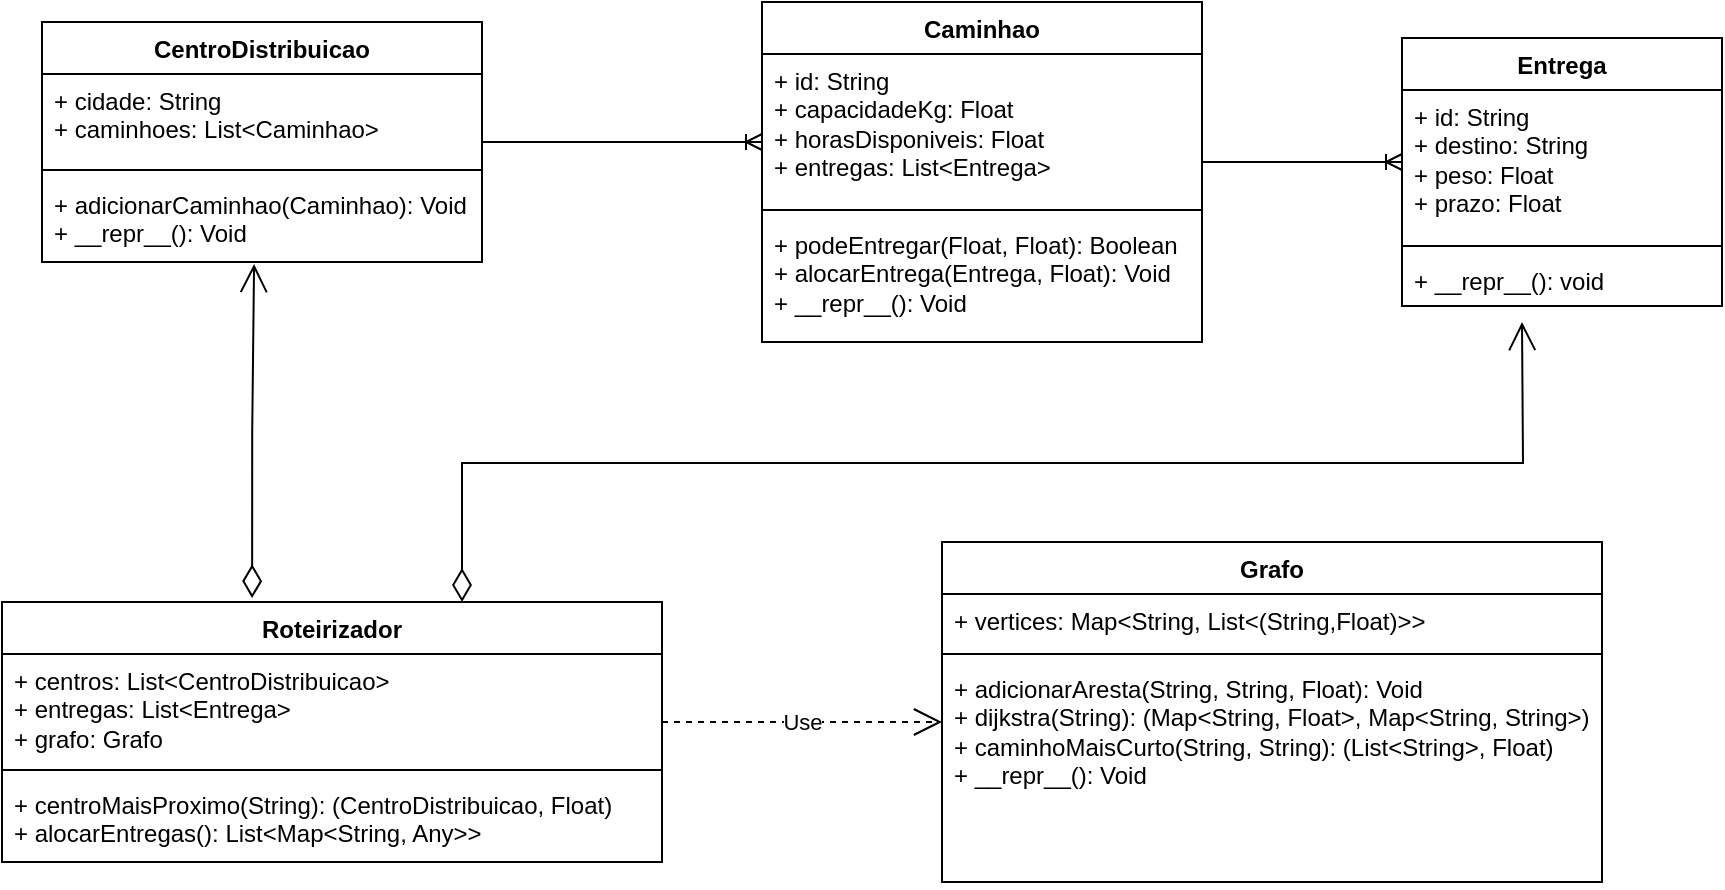 <mxfile version="26.0.9">
  <diagram name="Página-1" id="p66JWLEcF46K4zpxFjEf">
    <mxGraphModel dx="1600" dy="800" grid="1" gridSize="10" guides="1" tooltips="1" connect="1" arrows="1" fold="1" page="1" pageScale="1" pageWidth="827" pageHeight="1169" math="0" shadow="0">
      <root>
        <mxCell id="0" />
        <mxCell id="1" parent="0" />
        <mxCell id="1vnyESjUa7JjDQVaXGnN-6" value="Entrega" style="swimlane;fontStyle=1;align=center;verticalAlign=top;childLayout=stackLayout;horizontal=1;startSize=26;horizontalStack=0;resizeParent=1;resizeParentMax=0;resizeLast=0;collapsible=1;marginBottom=0;whiteSpace=wrap;html=1;" vertex="1" parent="1">
          <mxGeometry x="730" y="88" width="160" height="134" as="geometry" />
        </mxCell>
        <mxCell id="1vnyESjUa7JjDQVaXGnN-7" value="+ id: String&lt;div&gt;+ destino: String&lt;/div&gt;&lt;div&gt;+ peso: Float&lt;/div&gt;&lt;div&gt;+ prazo: Float&lt;/div&gt;" style="text;strokeColor=none;fillColor=none;align=left;verticalAlign=top;spacingLeft=4;spacingRight=4;overflow=hidden;rotatable=0;points=[[0,0.5],[1,0.5]];portConstraint=eastwest;whiteSpace=wrap;html=1;" vertex="1" parent="1vnyESjUa7JjDQVaXGnN-6">
          <mxGeometry y="26" width="160" height="74" as="geometry" />
        </mxCell>
        <mxCell id="1vnyESjUa7JjDQVaXGnN-8" value="" style="line;strokeWidth=1;fillColor=none;align=left;verticalAlign=middle;spacingTop=-1;spacingLeft=3;spacingRight=3;rotatable=0;labelPosition=right;points=[];portConstraint=eastwest;strokeColor=inherit;" vertex="1" parent="1vnyESjUa7JjDQVaXGnN-6">
          <mxGeometry y="100" width="160" height="8" as="geometry" />
        </mxCell>
        <mxCell id="1vnyESjUa7JjDQVaXGnN-9" value="+ __repr__(): void" style="text;strokeColor=none;fillColor=none;align=left;verticalAlign=top;spacingLeft=4;spacingRight=4;overflow=hidden;rotatable=0;points=[[0,0.5],[1,0.5]];portConstraint=eastwest;whiteSpace=wrap;html=1;" vertex="1" parent="1vnyESjUa7JjDQVaXGnN-6">
          <mxGeometry y="108" width="160" height="26" as="geometry" />
        </mxCell>
        <mxCell id="1vnyESjUa7JjDQVaXGnN-10" value="Caminhao" style="swimlane;fontStyle=1;align=center;verticalAlign=top;childLayout=stackLayout;horizontal=1;startSize=26;horizontalStack=0;resizeParent=1;resizeParentMax=0;resizeLast=0;collapsible=1;marginBottom=0;whiteSpace=wrap;html=1;" vertex="1" parent="1">
          <mxGeometry x="410" y="70" width="220" height="170" as="geometry" />
        </mxCell>
        <mxCell id="1vnyESjUa7JjDQVaXGnN-11" value="+ id: String&lt;div&gt;+ capacidadeKg: Float&lt;/div&gt;&lt;div&gt;+ horasDisponiveis: Float&lt;/div&gt;&lt;div&gt;+ entregas: List&amp;lt;Entrega&amp;gt;&lt;/div&gt;" style="text;strokeColor=none;fillColor=none;align=left;verticalAlign=top;spacingLeft=4;spacingRight=4;overflow=hidden;rotatable=0;points=[[0,0.5],[1,0.5]];portConstraint=eastwest;whiteSpace=wrap;html=1;" vertex="1" parent="1vnyESjUa7JjDQVaXGnN-10">
          <mxGeometry y="26" width="220" height="74" as="geometry" />
        </mxCell>
        <mxCell id="1vnyESjUa7JjDQVaXGnN-12" value="" style="line;strokeWidth=1;fillColor=none;align=left;verticalAlign=middle;spacingTop=-1;spacingLeft=3;spacingRight=3;rotatable=0;labelPosition=right;points=[];portConstraint=eastwest;strokeColor=inherit;" vertex="1" parent="1vnyESjUa7JjDQVaXGnN-10">
          <mxGeometry y="100" width="220" height="8" as="geometry" />
        </mxCell>
        <mxCell id="1vnyESjUa7JjDQVaXGnN-13" value="+ podeEntregar(Float, Float): Boolean&lt;div&gt;+&amp;nbsp;alocarEntrega(Entrega, Float): Void&lt;/div&gt;&lt;div&gt;+&amp;nbsp;__repr__(): Void&lt;/div&gt;" style="text;strokeColor=none;fillColor=none;align=left;verticalAlign=top;spacingLeft=4;spacingRight=4;overflow=hidden;rotatable=0;points=[[0,0.5],[1,0.5]];portConstraint=eastwest;whiteSpace=wrap;html=1;" vertex="1" parent="1vnyESjUa7JjDQVaXGnN-10">
          <mxGeometry y="108" width="220" height="62" as="geometry" />
        </mxCell>
        <mxCell id="1vnyESjUa7JjDQVaXGnN-18" value="CentroDistribuicao" style="swimlane;fontStyle=1;align=center;verticalAlign=top;childLayout=stackLayout;horizontal=1;startSize=26;horizontalStack=0;resizeParent=1;resizeParentMax=0;resizeLast=0;collapsible=1;marginBottom=0;whiteSpace=wrap;html=1;" vertex="1" parent="1">
          <mxGeometry x="50" y="80" width="220" height="120" as="geometry" />
        </mxCell>
        <mxCell id="1vnyESjUa7JjDQVaXGnN-19" value="&lt;div&gt;+ cidade: String&lt;/div&gt;&lt;div&gt;+ caminhoes: List&amp;lt;Caminhao&amp;gt;&lt;/div&gt;" style="text;strokeColor=none;fillColor=none;align=left;verticalAlign=top;spacingLeft=4;spacingRight=4;overflow=hidden;rotatable=0;points=[[0,0.5],[1,0.5]];portConstraint=eastwest;whiteSpace=wrap;html=1;" vertex="1" parent="1vnyESjUa7JjDQVaXGnN-18">
          <mxGeometry y="26" width="220" height="44" as="geometry" />
        </mxCell>
        <mxCell id="1vnyESjUa7JjDQVaXGnN-20" value="" style="line;strokeWidth=1;fillColor=none;align=left;verticalAlign=middle;spacingTop=-1;spacingLeft=3;spacingRight=3;rotatable=0;labelPosition=right;points=[];portConstraint=eastwest;strokeColor=inherit;" vertex="1" parent="1vnyESjUa7JjDQVaXGnN-18">
          <mxGeometry y="70" width="220" height="8" as="geometry" />
        </mxCell>
        <mxCell id="1vnyESjUa7JjDQVaXGnN-21" value="&lt;div&gt;+ adicionarCaminhao(Caminhao): Void&lt;/div&gt;&lt;div&gt;+ __repr__(): Void&lt;/div&gt;" style="text;strokeColor=none;fillColor=none;align=left;verticalAlign=top;spacingLeft=4;spacingRight=4;overflow=hidden;rotatable=0;points=[[0,0.5],[1,0.5]];portConstraint=eastwest;whiteSpace=wrap;html=1;" vertex="1" parent="1vnyESjUa7JjDQVaXGnN-18">
          <mxGeometry y="78" width="220" height="42" as="geometry" />
        </mxCell>
        <mxCell id="1vnyESjUa7JjDQVaXGnN-22" value="Grafo" style="swimlane;fontStyle=1;align=center;verticalAlign=top;childLayout=stackLayout;horizontal=1;startSize=26;horizontalStack=0;resizeParent=1;resizeParentMax=0;resizeLast=0;collapsible=1;marginBottom=0;whiteSpace=wrap;html=1;" vertex="1" parent="1">
          <mxGeometry x="500" y="340" width="330" height="170" as="geometry" />
        </mxCell>
        <mxCell id="1vnyESjUa7JjDQVaXGnN-23" value="&lt;div&gt;&lt;span style=&quot;background-color: transparent; color: light-dark(rgb(0, 0, 0), rgb(255, 255, 255));&quot;&gt;+ vertices: Map&amp;lt;String, List&amp;lt;(String,Float)&amp;gt;&amp;gt;&lt;/span&gt;&lt;/div&gt;" style="text;strokeColor=none;fillColor=none;align=left;verticalAlign=top;spacingLeft=4;spacingRight=4;overflow=hidden;rotatable=0;points=[[0,0.5],[1,0.5]];portConstraint=eastwest;whiteSpace=wrap;html=1;" vertex="1" parent="1vnyESjUa7JjDQVaXGnN-22">
          <mxGeometry y="26" width="330" height="26" as="geometry" />
        </mxCell>
        <mxCell id="1vnyESjUa7JjDQVaXGnN-24" value="" style="line;strokeWidth=1;fillColor=none;align=left;verticalAlign=middle;spacingTop=-1;spacingLeft=3;spacingRight=3;rotatable=0;labelPosition=right;points=[];portConstraint=eastwest;strokeColor=inherit;" vertex="1" parent="1vnyESjUa7JjDQVaXGnN-22">
          <mxGeometry y="52" width="330" height="8" as="geometry" />
        </mxCell>
        <mxCell id="1vnyESjUa7JjDQVaXGnN-25" value="&lt;div&gt;+ adicionarAresta(String, String, Float): Void&lt;/div&gt;&lt;div&gt;+ dijkstra(String): (Map&amp;lt;String, Float&amp;gt;, Map&amp;lt;String, String&amp;gt;)&lt;/div&gt;&lt;div&gt;+ caminhoMaisCurto(String, String): (List&amp;lt;String&amp;gt;, Float)&lt;/div&gt;&lt;div&gt;+ __repr__(): Void&lt;/div&gt;" style="text;strokeColor=none;fillColor=none;align=left;verticalAlign=top;spacingLeft=4;spacingRight=4;overflow=hidden;rotatable=0;points=[[0,0.5],[1,0.5]];portConstraint=eastwest;whiteSpace=wrap;html=1;" vertex="1" parent="1vnyESjUa7JjDQVaXGnN-22">
          <mxGeometry y="60" width="330" height="110" as="geometry" />
        </mxCell>
        <mxCell id="1vnyESjUa7JjDQVaXGnN-26" value="Roteirizador" style="swimlane;fontStyle=1;align=center;verticalAlign=top;childLayout=stackLayout;horizontal=1;startSize=26;horizontalStack=0;resizeParent=1;resizeParentMax=0;resizeLast=0;collapsible=1;marginBottom=0;whiteSpace=wrap;html=1;" vertex="1" parent="1">
          <mxGeometry x="30" y="370" width="330" height="130" as="geometry" />
        </mxCell>
        <mxCell id="1vnyESjUa7JjDQVaXGnN-27" value="&lt;div&gt;+ centros: List&amp;lt;CentroDistribuicao&amp;gt;&lt;/div&gt;&lt;div&gt;+ entregas: List&amp;lt;Entrega&amp;gt;&lt;/div&gt;&lt;div&gt;+ grafo: Grafo&lt;/div&gt;" style="text;strokeColor=none;fillColor=none;align=left;verticalAlign=top;spacingLeft=4;spacingRight=4;overflow=hidden;rotatable=0;points=[[0,0.5],[1,0.5]];portConstraint=eastwest;whiteSpace=wrap;html=1;" vertex="1" parent="1vnyESjUa7JjDQVaXGnN-26">
          <mxGeometry y="26" width="330" height="54" as="geometry" />
        </mxCell>
        <mxCell id="1vnyESjUa7JjDQVaXGnN-28" value="" style="line;strokeWidth=1;fillColor=none;align=left;verticalAlign=middle;spacingTop=-1;spacingLeft=3;spacingRight=3;rotatable=0;labelPosition=right;points=[];portConstraint=eastwest;strokeColor=inherit;" vertex="1" parent="1vnyESjUa7JjDQVaXGnN-26">
          <mxGeometry y="80" width="330" height="8" as="geometry" />
        </mxCell>
        <mxCell id="1vnyESjUa7JjDQVaXGnN-29" value="&lt;div&gt;+ centroMaisProximo(String): (CentroDistribuicao, Float)&lt;/div&gt;&lt;div&gt;+ alocarEntregas(): List&amp;lt;Map&amp;lt;String, Any&amp;gt;&amp;gt;&lt;/div&gt;" style="text;strokeColor=none;fillColor=none;align=left;verticalAlign=top;spacingLeft=4;spacingRight=4;overflow=hidden;rotatable=0;points=[[0,0.5],[1,0.5]];portConstraint=eastwest;whiteSpace=wrap;html=1;" vertex="1" parent="1vnyESjUa7JjDQVaXGnN-26">
          <mxGeometry y="88" width="330" height="42" as="geometry" />
        </mxCell>
        <mxCell id="1vnyESjUa7JjDQVaXGnN-30" value="" style="edgeStyle=entityRelationEdgeStyle;fontSize=12;html=1;endArrow=ERoneToMany;rounded=0;exitX=0.505;exitY=1.071;exitDx=0;exitDy=0;exitPerimeter=0;" edge="1" parent="1">
          <mxGeometry width="100" height="100" relative="1" as="geometry">
            <mxPoint x="270.0" y="140.002" as="sourcePoint" />
            <mxPoint x="410" y="140" as="targetPoint" />
            <Array as="points">
              <mxPoint x="508.9" y="157.02" />
              <mxPoint x="528.9" y="147.02" />
              <mxPoint x="498.9" y="157.02" />
              <mxPoint x="518.9" y="167.02" />
            </Array>
          </mxGeometry>
        </mxCell>
        <mxCell id="1vnyESjUa7JjDQVaXGnN-32" value="" style="edgeStyle=entityRelationEdgeStyle;fontSize=12;html=1;endArrow=ERoneToMany;rounded=0;exitX=0.505;exitY=1.071;exitDx=0;exitDy=0;exitPerimeter=0;" edge="1" parent="1">
          <mxGeometry width="100" height="100" relative="1" as="geometry">
            <mxPoint x="630.0" y="150.002" as="sourcePoint" />
            <mxPoint x="730" y="150" as="targetPoint" />
            <Array as="points">
              <mxPoint x="868.9" y="167.02" />
              <mxPoint x="888.9" y="157.02" />
              <mxPoint x="858.9" y="167.02" />
              <mxPoint x="878.9" y="177.02" />
            </Array>
          </mxGeometry>
        </mxCell>
        <mxCell id="1vnyESjUa7JjDQVaXGnN-33" value="Use" style="endArrow=open;endSize=12;dashed=1;html=1;rounded=0;" edge="1" parent="1">
          <mxGeometry width="160" relative="1" as="geometry">
            <mxPoint x="360" y="430" as="sourcePoint" />
            <mxPoint x="500" y="430" as="targetPoint" />
          </mxGeometry>
        </mxCell>
        <mxCell id="1vnyESjUa7JjDQVaXGnN-36" value="" style="endArrow=open;html=1;endSize=12;startArrow=diamondThin;startSize=14;startFill=0;edgeStyle=orthogonalEdgeStyle;align=left;verticalAlign=bottom;rounded=0;exitX=0.697;exitY=0;exitDx=0;exitDy=0;exitPerimeter=0;" edge="1" parent="1" source="1vnyESjUa7JjDQVaXGnN-26">
          <mxGeometry x="-1" y="3" relative="1" as="geometry">
            <mxPoint x="330" y="340" as="sourcePoint" />
            <mxPoint x="790" y="230" as="targetPoint" />
          </mxGeometry>
        </mxCell>
        <mxCell id="1vnyESjUa7JjDQVaXGnN-37" value="" style="endArrow=open;html=1;endSize=12;startArrow=diamondThin;startSize=14;startFill=0;edgeStyle=orthogonalEdgeStyle;align=left;verticalAlign=bottom;rounded=0;entryX=0.482;entryY=1.024;entryDx=0;entryDy=0;entryPerimeter=0;exitX=0.379;exitY=-0.015;exitDx=0;exitDy=0;exitPerimeter=0;" edge="1" parent="1" source="1vnyESjUa7JjDQVaXGnN-26" target="1vnyESjUa7JjDQVaXGnN-21">
          <mxGeometry x="-1" y="40" relative="1" as="geometry">
            <mxPoint x="70" y="270" as="sourcePoint" />
            <mxPoint x="230" y="270" as="targetPoint" />
            <mxPoint y="1" as="offset" />
          </mxGeometry>
        </mxCell>
      </root>
    </mxGraphModel>
  </diagram>
</mxfile>
